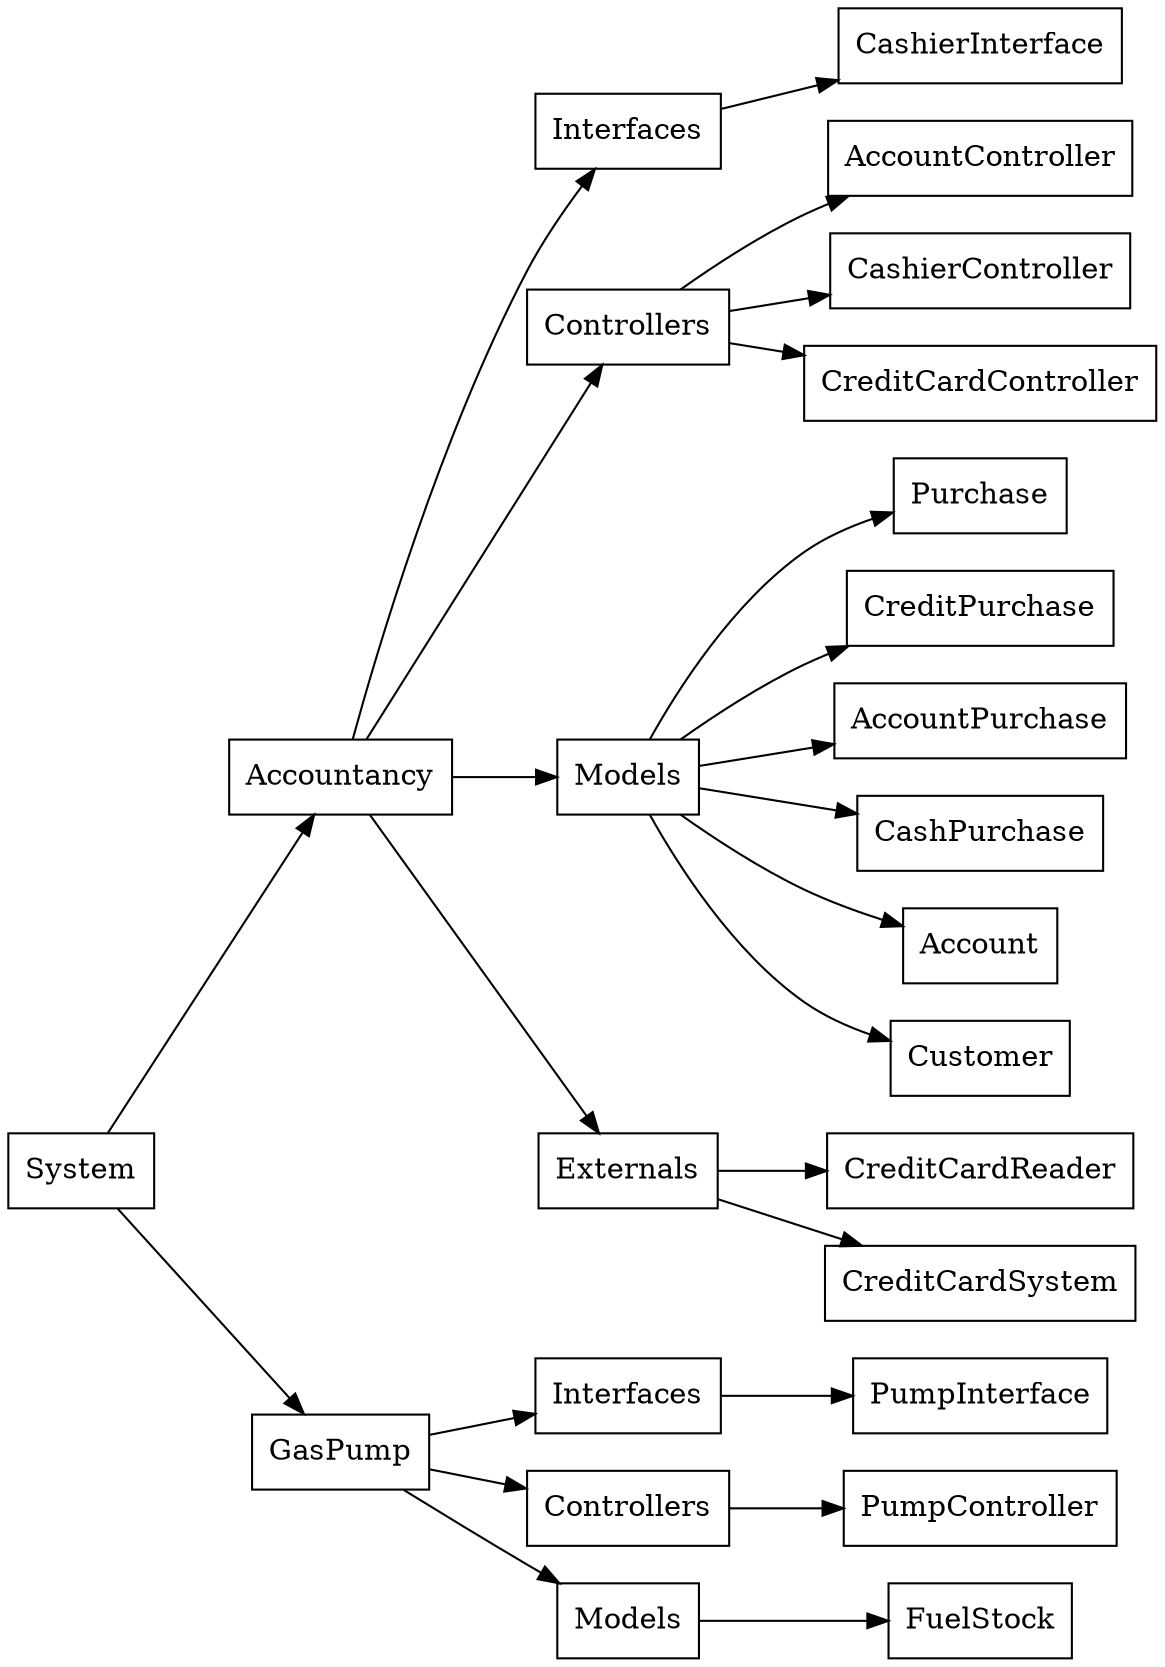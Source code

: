 digraph G {
	graph [overlap=false, splines=true, dpi=300, rankdir="LR"];
	node [shape=box];
	System -> Accountancy;

	1 [label="Interfaces"];
	2 [label="Controllers"];
	3 [label="Models"];
	7 [label="Externals"];

	Accountancy -> 1;
	Accountancy -> 2;
	Accountancy -> 3;
	Accountancy -> 7;

	7 -> CreditCardReader;
	7 -> CreditCardSystem;

	2 -> AccountController;
	//2 -> PurchaseFactory;
	2 -> CashierController;
	2 -> CreditCardController;

	3 -> Purchase;
	3 -> CreditPurchase;
	3 -> AccountPurchase;
	3 -> CashPurchase;
	3 -> Account;
	3 -> Customer;
	//3 -> AccountancyStorage;

	1 -> CashierInterface;

	4 [label="Interfaces"];
	5 [label="Controllers"];
	6 [label="Models"];

	System -> GasPump;

	GasPump -> 4;
	GasPump -> 5;
	GasPump -> 6;

	4 -> PumpInterface;
	5 -> PumpController;
	6 -> FuelStock;
	//6 -> FuelStorage;

	//Purchases -> 8;
	//Purchases -> 9;
	//Purchases -> 10;

	

	//1 -> CashierInterface;
	//2 -> CashierController;
	//2 -> AccountController;
	//2 -> DevicesController;
	
	//3 -> AccountancyStorage;
//
//
	//4 -> PumpInterface;
	//
	//6 -> FuelStorage;
}